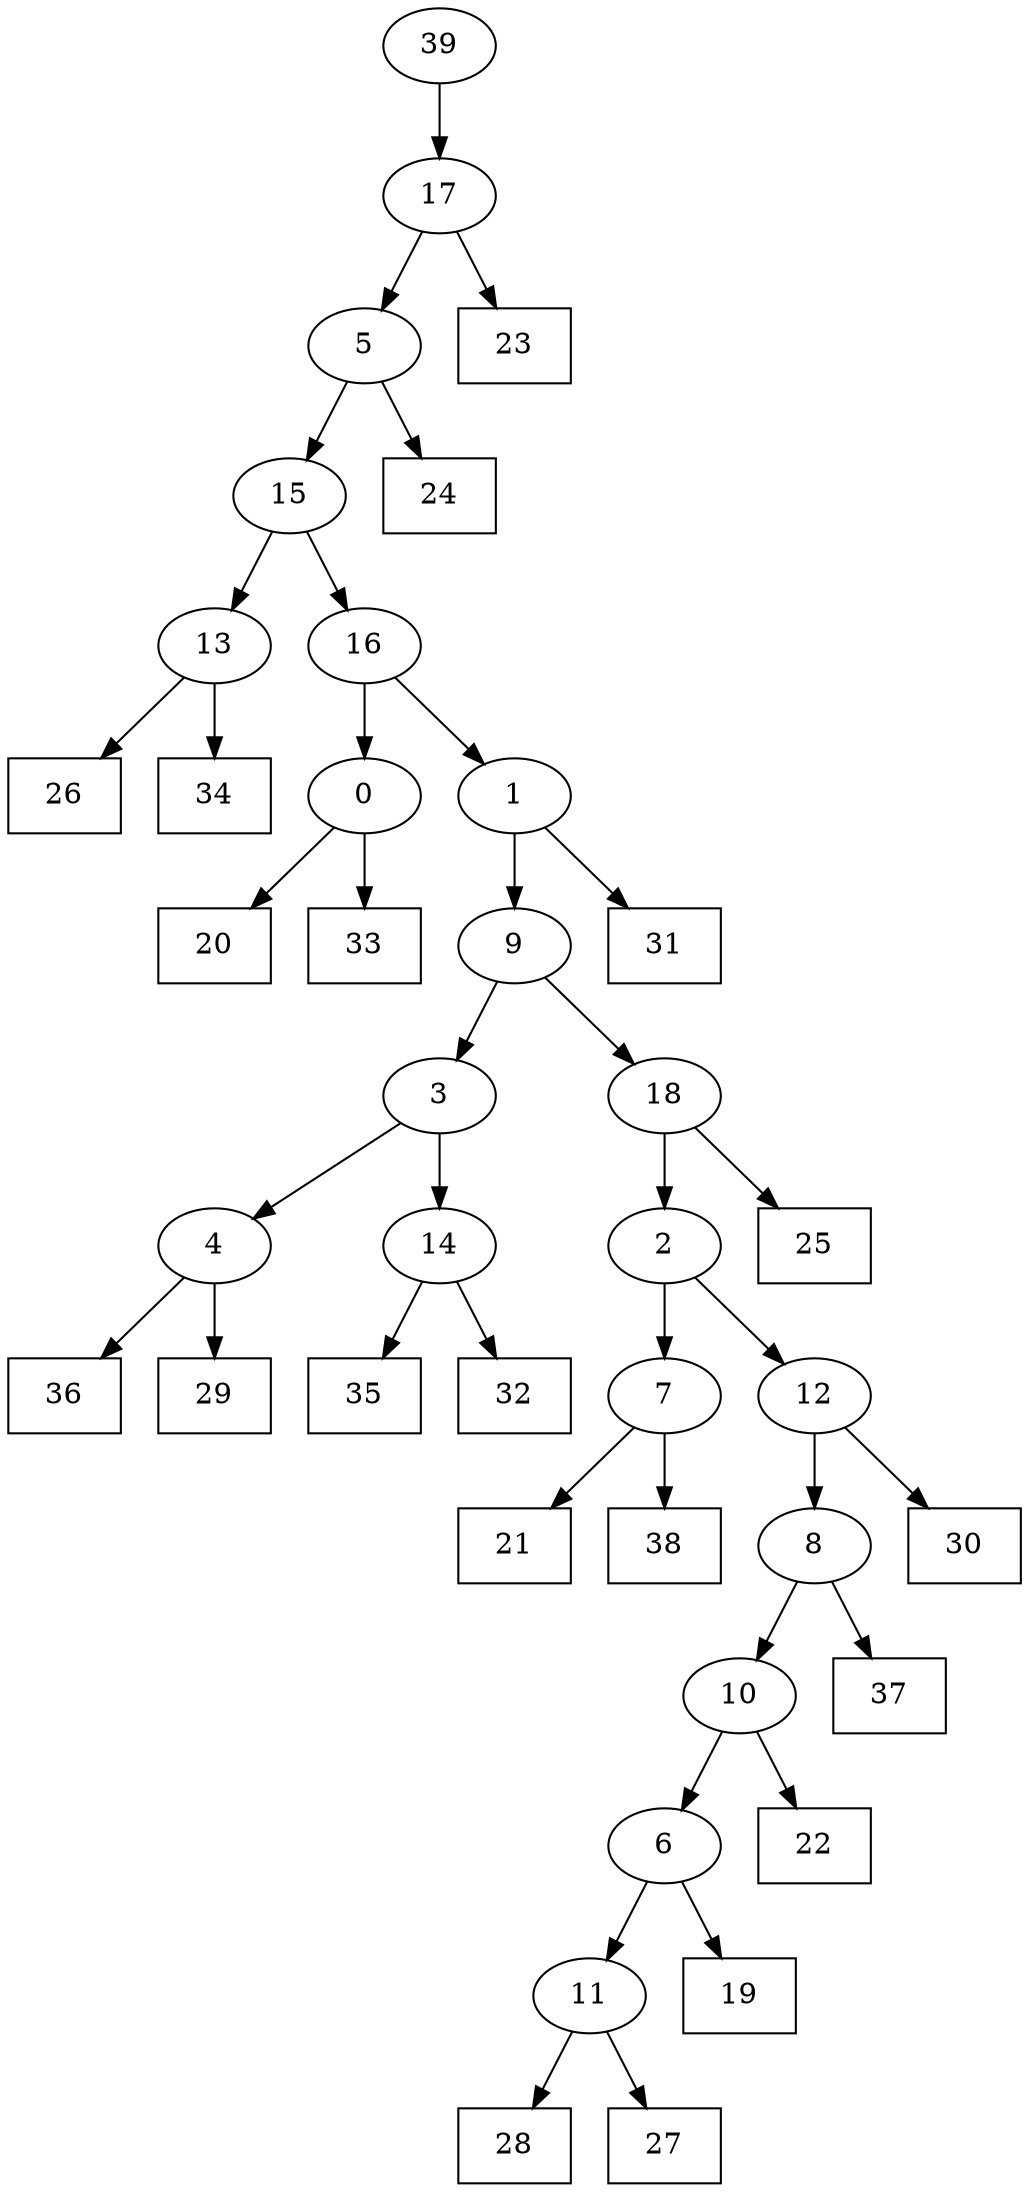 digraph G {
0[label="0"];
1[label="1"];
2[label="2"];
3[label="3"];
4[label="4"];
5[label="5"];
6[label="6"];
7[label="7"];
8[label="8"];
9[label="9"];
10[label="10"];
11[label="11"];
12[label="12"];
13[label="13"];
14[label="14"];
15[label="15"];
16[label="16"];
17[label="17"];
18[label="18"];
19[shape=box,label="21"];
20[shape=box,label="36"];
21[shape=box,label="26"];
22[shape=box,label="34"];
23[shape=box,label="37"];
24[shape=box,label="20"];
25[shape=box,label="35"];
26[shape=box,label="38"];
27[shape=box,label="33"];
28[shape=box,label="24"];
29[shape=box,label="30"];
30[shape=box,label="19"];
31[shape=box,label="25"];
32[shape=box,label="29"];
33[shape=box,label="32"];
34[shape=box,label="28"];
35[shape=box,label="27"];
36[shape=box,label="31"];
37[shape=box,label="22"];
38[shape=box,label="23"];
39[label="39"];
5->28 ;
15->16 ;
14->25 ;
9->18 ;
4->32 ;
11->35 ;
13->22 ;
2->12 ;
13->21 ;
8->23 ;
10->6 ;
6->30 ;
5->15 ;
1->36 ;
3->14 ;
7->26 ;
14->33 ;
9->3 ;
12->29 ;
12->8 ;
10->37 ;
17->5 ;
18->2 ;
2->7 ;
3->4 ;
4->20 ;
15->13 ;
6->11 ;
11->34 ;
7->19 ;
0->24 ;
18->31 ;
16->0 ;
0->27 ;
39->17 ;
17->38 ;
8->10 ;
16->1 ;
1->9 ;
}
